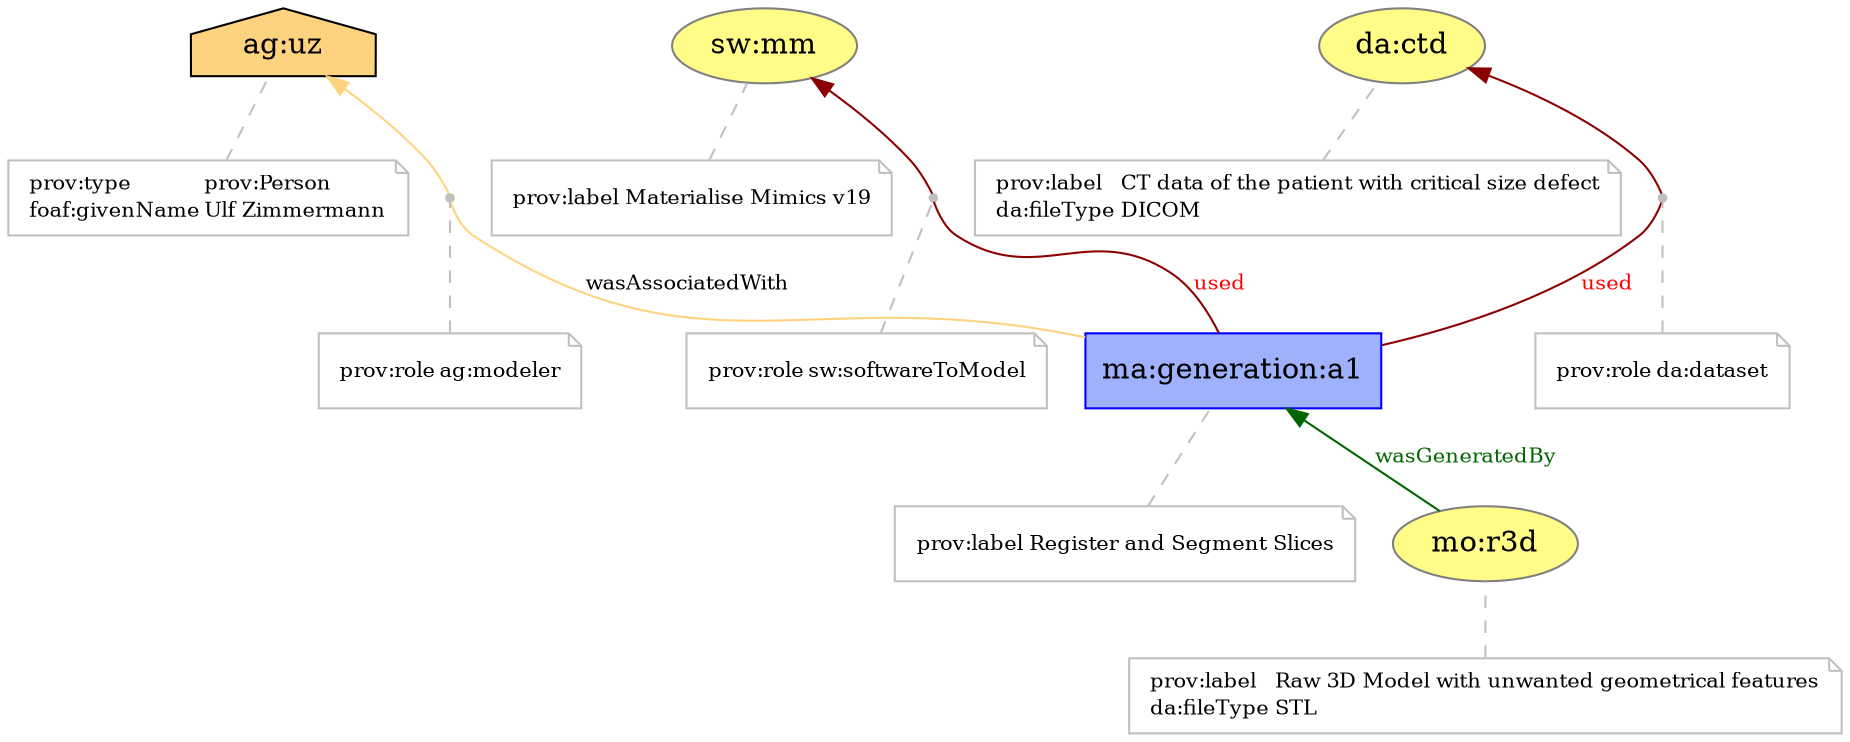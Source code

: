 digraph G {
charset="utf-8";
rankdir=BT;
n1 [URL="http://provenance.elaine.uni-rostock.de/aguz", fillcolor="#FED37F", label="ag:uz", shape=house, style=filled];
ann1 [color=gray, fontcolor=black, fontsize=10, label=<<TABLE cellpadding="0" border="0">
    <TR>
        <TD align="left" href="http://www.w3.org/ns/prov#type">prov:type</TD>
        <TD align="left" href="http://www.w3.org/ns/prov#Person">prov:Person</TD>
    </TR>
    <TR>
        <TD align="left" href="http://xmlns.com/foaf/spec/#givenName">foaf:givenName</TD>
        <TD align="left">Ulf Zimmermann</TD>
    </TR>
    </TABLE>>, shape=note];
ann1 -> n1  [arrowhead=none, color=gray, style=dashed];
n2 [URL="http://provenance.elaine.uni-rostock.de/dactd", color="#808080", fillcolor="#FFFC87", label="da:ctd", shape=oval, style=filled];
ann2 [color=gray, fontcolor=black, fontsize=10, label=<<TABLE cellpadding="0" border="0">
    <TR>
        <TD align="left" href="http://www.w3.org/ns/prov#label">prov:label</TD>
        <TD align="left">CT data of the patient with critical size defect</TD>
    </TR>
    <TR>
        <TD align="left" href="http://provenance.elaine.uni-rostock.de/dafileType">da:fileType</TD>
        <TD align="left">DICOM</TD>
    </TR>
    </TABLE>>, shape=note];
ann2 -> n2  [arrowhead=none, color=gray, style=dashed];
n3 [URL="http://provenance.elaine.uni-rostock.de/swmm", color="#808080", fillcolor="#FFFC87", label="sw:mm", shape=oval, style=filled];
ann3 [color=gray, fontcolor=black, fontsize=10, label=<<TABLE cellpadding="0" border="0">
    <TR>
        <TD align="left" href="http://www.w3.org/ns/prov#label">prov:label</TD>
        <TD align="left">Materialise Mimics v19</TD>
    </TR>
    </TABLE>>, shape=note];
ann3 -> n3  [arrowhead=none, color=gray, style=dashed];
n4 [URL="http://provenance.elaine.uni-rostock.de/mageneration:a1", color="#0000FF", fillcolor="#9FB1FC", label="ma:generation:a1", shape=box, style=filled];
ann4 [color=gray, fontcolor=black, fontsize=10, label=<<TABLE cellpadding="0" border="0">
    <TR>
        <TD align="left" href="http://www.w3.org/ns/prov#label">prov:label</TD>
        <TD align="left">Register and Segment Slices</TD>
    </TR>
    </TABLE>>, shape=note];
ann4 -> n4  [arrowhead=none, color=gray, style=dashed];
n5 [URL="http://provenance.elaine.uni-rostock.de/mor3d", color="#808080", fillcolor="#FFFC87", label="mo:r3d", shape=oval, style=filled];
ann5 [color=gray, fontcolor=black, fontsize=10, label=<<TABLE cellpadding="0" border="0">
    <TR>
        <TD align="left" href="http://www.w3.org/ns/prov#label">prov:label</TD>
        <TD align="left">Raw 3D Model with unwanted geometrical features</TD>
    </TR>
    <TR>
        <TD align="left" href="http://provenance.elaine.uni-rostock.de/dafileType">da:fileType</TD>
        <TD align="left">STL</TD>
    </TR>
    </TABLE>>, shape=note];
ann5 -> n5  [arrowhead=none, color=gray, style=dashed];
n5 -> n4  [color=darkgreen, fontcolor=darkgreen, fontsize="10.0", label=wasGeneratedBy];
b1 [color=gray, label="", shape=point];
n4 -> b1  [arrowhead=none, color="#FED37F", fontsize="10.0", label=wasAssociatedWith];
b1 -> n1  [color="#FED37F", fontsize="10.0"];
ann6 [color=gray, fontcolor=black, fontsize=10, label=<<TABLE cellpadding="0" border="0">
    <TR>
        <TD align="left" href="http://www.w3.org/ns/prov#role">prov:role</TD>
        <TD align="left" href="http://provenance.elaine.uni-rostock.de/agmodeler">ag:modeler</TD>
    </TR>
    </TABLE>>, shape=note];
ann6 -> b1  [arrowhead=none, color=gray, style=dashed];
b2 [color=gray, label="", shape=point];
n4 -> b2  [arrowhead=none, color=red4, fontcolor=red, fontsize="10.0", label=used];
b2 -> n3  [color=red4, fontcolor=red, fontsize="10.0"];
ann7 [color=gray, fontcolor=black, fontsize=10, label=<<TABLE cellpadding="0" border="0">
    <TR>
        <TD align="left" href="http://www.w3.org/ns/prov#role">prov:role</TD>
        <TD align="left" href="http://provenance.elaine.uni-rostock.de/swsoftwareToModel">sw:softwareToModel</TD>
    </TR>
    </TABLE>>, shape=note];
ann7 -> b2  [arrowhead=none, color=gray, style=dashed];
b3 [color=gray, label="", shape=point];
n4 -> b3  [arrowhead=none, color=red4, fontcolor=red, fontsize="10.0", label=used];
b3 -> n2  [color=red4, fontcolor=red, fontsize="10.0"];
ann8 [color=gray, fontcolor=black, fontsize=10, label=<<TABLE cellpadding="0" border="0">
    <TR>
        <TD align="left" href="http://www.w3.org/ns/prov#role">prov:role</TD>
        <TD align="left" href="http://provenance.elaine.uni-rostock.de/dadataset">da:dataset</TD>
    </TR>
    </TABLE>>, shape=note];
ann8 -> b3  [arrowhead=none, color=gray, style=dashed];
}
